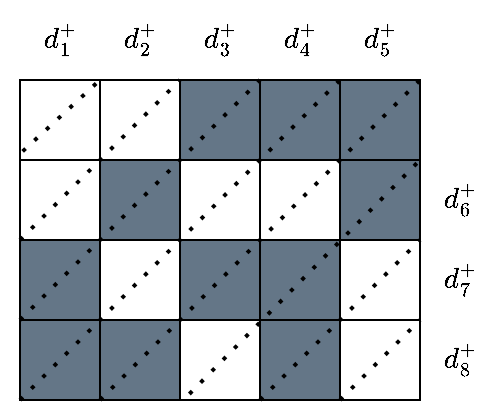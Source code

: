 <mxfile version="23.1.2" type="device">
  <diagram id="IeIk89UAV4FXAM-kmG9R" name="Page-1">
    <mxGraphModel dx="1530" dy="704" grid="1" gridSize="10" guides="1" tooltips="1" connect="1" arrows="1" fold="1" page="1" pageScale="1" pageWidth="827" pageHeight="1169" math="1" shadow="0">
      <root>
        <mxCell id="0" />
        <mxCell id="1" parent="0" />
        <mxCell id="Iqcuw4HUmVIINinJ4aH5-1" value="" style="rounded=0;whiteSpace=wrap;html=1;container=0;" parent="1" vertex="1">
          <mxGeometry x="80" y="80" width="40" height="40" as="geometry" />
        </mxCell>
        <mxCell id="Iqcuw4HUmVIINinJ4aH5-2" value="" style="rounded=0;whiteSpace=wrap;html=1;container=0;" parent="1" vertex="1">
          <mxGeometry x="120" y="80" width="40" height="40" as="geometry" />
        </mxCell>
        <mxCell id="Iqcuw4HUmVIINinJ4aH5-3" value="" style="rounded=0;whiteSpace=wrap;html=1;fillColor=#647687;fontColor=#ffffff;container=0;" parent="1" vertex="1">
          <mxGeometry x="160" y="80" width="40" height="40" as="geometry" />
        </mxCell>
        <mxCell id="Iqcuw4HUmVIINinJ4aH5-4" value="" style="rounded=0;whiteSpace=wrap;html=1;fillColor=#647687;fontColor=#ffffff;container=0;" parent="1" vertex="1">
          <mxGeometry x="200" y="80" width="40" height="40" as="geometry" />
        </mxCell>
        <mxCell id="Iqcuw4HUmVIINinJ4aH5-5" value="" style="rounded=0;whiteSpace=wrap;html=1;fillColor=#647687;fontColor=#ffffff;container=0;" parent="1" vertex="1">
          <mxGeometry x="240" y="80" width="40" height="40" as="geometry" />
        </mxCell>
        <mxCell id="Iqcuw4HUmVIINinJ4aH5-8" value="" style="rounded=0;whiteSpace=wrap;html=1;container=0;" parent="1" vertex="1">
          <mxGeometry x="80" y="120" width="40" height="40" as="geometry" />
        </mxCell>
        <mxCell id="Iqcuw4HUmVIINinJ4aH5-9" value="" style="rounded=0;whiteSpace=wrap;html=1;fillColor=#647687;fontColor=#ffffff;container=0;" parent="1" vertex="1">
          <mxGeometry x="120" y="120" width="40" height="40" as="geometry" />
        </mxCell>
        <mxCell id="Iqcuw4HUmVIINinJ4aH5-10" value="" style="rounded=0;whiteSpace=wrap;html=1;container=0;" parent="1" vertex="1">
          <mxGeometry x="160" y="120" width="40" height="40" as="geometry" />
        </mxCell>
        <mxCell id="Iqcuw4HUmVIINinJ4aH5-11" value="" style="rounded=0;whiteSpace=wrap;html=1;container=0;" parent="1" vertex="1">
          <mxGeometry x="200" y="120" width="40" height="40" as="geometry" />
        </mxCell>
        <mxCell id="Iqcuw4HUmVIINinJ4aH5-12" value="" style="rounded=0;whiteSpace=wrap;html=1;fillColor=#647687;fontColor=#ffffff;container=0;" parent="1" vertex="1">
          <mxGeometry x="240" y="120" width="40" height="40" as="geometry" />
        </mxCell>
        <mxCell id="Iqcuw4HUmVIINinJ4aH5-13" value="" style="rounded=0;whiteSpace=wrap;html=1;fillColor=#647687;fontColor=#ffffff;container=0;" parent="1" vertex="1">
          <mxGeometry x="80" y="160" width="40" height="40" as="geometry" />
        </mxCell>
        <mxCell id="Iqcuw4HUmVIINinJ4aH5-14" value="" style="rounded=0;whiteSpace=wrap;html=1;container=0;" parent="1" vertex="1">
          <mxGeometry x="120" y="160" width="40" height="40" as="geometry" />
        </mxCell>
        <mxCell id="Iqcuw4HUmVIINinJ4aH5-15" value="" style="rounded=0;whiteSpace=wrap;html=1;fillColor=#647687;fontColor=#ffffff;container=0;" parent="1" vertex="1">
          <mxGeometry x="160" y="160" width="40" height="40" as="geometry" />
        </mxCell>
        <mxCell id="Iqcuw4HUmVIINinJ4aH5-16" value="" style="rounded=0;whiteSpace=wrap;html=1;fillColor=#647687;fontColor=#ffffff;container=0;" parent="1" vertex="1">
          <mxGeometry x="200" y="160" width="40" height="40" as="geometry" />
        </mxCell>
        <mxCell id="Iqcuw4HUmVIINinJ4aH5-17" value="" style="rounded=0;whiteSpace=wrap;html=1;container=0;" parent="1" vertex="1">
          <mxGeometry x="240" y="160" width="40" height="40" as="geometry" />
        </mxCell>
        <mxCell id="Iqcuw4HUmVIINinJ4aH5-18" value="" style="rounded=0;whiteSpace=wrap;html=1;fillColor=#647687;fontColor=#ffffff;container=0;" parent="1" vertex="1">
          <mxGeometry x="80" y="200" width="40" height="40" as="geometry" />
        </mxCell>
        <mxCell id="Iqcuw4HUmVIINinJ4aH5-19" value="" style="rounded=0;whiteSpace=wrap;html=1;fillColor=#647687;fontColor=#ffffff;container=0;" parent="1" vertex="1">
          <mxGeometry x="120" y="200" width="40" height="40" as="geometry" />
        </mxCell>
        <mxCell id="Iqcuw4HUmVIINinJ4aH5-20" value="" style="rounded=0;whiteSpace=wrap;html=1;container=0;" parent="1" vertex="1">
          <mxGeometry x="160" y="200" width="40" height="40" as="geometry" />
        </mxCell>
        <mxCell id="Iqcuw4HUmVIINinJ4aH5-21" value="" style="rounded=0;whiteSpace=wrap;html=1;fillColor=#647687;fontColor=#ffffff;container=0;" parent="1" vertex="1">
          <mxGeometry x="200" y="200" width="40" height="40" as="geometry" />
        </mxCell>
        <mxCell id="Iqcuw4HUmVIINinJ4aH5-22" value="" style="rounded=0;whiteSpace=wrap;html=1;container=0;" parent="1" vertex="1">
          <mxGeometry x="240" y="200" width="40" height="40" as="geometry" />
        </mxCell>
        <mxCell id="Iqcuw4HUmVIINinJ4aH5-24" value="$$d^+_1$$" style="text;html=1;strokeColor=none;fillColor=none;align=center;verticalAlign=middle;whiteSpace=wrap;rounded=0;container=0;" parent="1" vertex="1">
          <mxGeometry x="80" y="40" width="40" height="40" as="geometry" />
        </mxCell>
        <mxCell id="Iqcuw4HUmVIINinJ4aH5-25" value="$$d^+_2$$" style="text;html=1;strokeColor=none;fillColor=none;align=center;verticalAlign=middle;whiteSpace=wrap;rounded=0;container=0;" parent="1" vertex="1">
          <mxGeometry x="120" y="40" width="40" height="40" as="geometry" />
        </mxCell>
        <mxCell id="Iqcuw4HUmVIINinJ4aH5-26" value="$$d^+_3$$" style="text;html=1;strokeColor=none;fillColor=none;align=center;verticalAlign=middle;whiteSpace=wrap;rounded=0;container=0;" parent="1" vertex="1">
          <mxGeometry x="160" y="40" width="40" height="40" as="geometry" />
        </mxCell>
        <mxCell id="Iqcuw4HUmVIINinJ4aH5-27" value="$$d^+&lt;br&gt;_4$$" style="text;html=1;strokeColor=none;fillColor=none;align=center;verticalAlign=middle;whiteSpace=wrap;rounded=0;container=0;" parent="1" vertex="1">
          <mxGeometry x="200" y="40" width="40" height="40" as="geometry" />
        </mxCell>
        <mxCell id="4ZEgx2be2nUb7EtOW1EJ-91" value="$$d^+&lt;br&gt;_6$$" style="text;html=1;strokeColor=none;fillColor=none;align=center;verticalAlign=middle;whiteSpace=wrap;rounded=0;container=0;" parent="1" vertex="1">
          <mxGeometry x="280" y="120" width="40" height="40" as="geometry" />
        </mxCell>
        <mxCell id="4ZEgx2be2nUb7EtOW1EJ-92" value="$$d^+&lt;br&gt;_7$$" style="text;html=1;strokeColor=none;fillColor=none;align=center;verticalAlign=middle;whiteSpace=wrap;rounded=0;container=0;" parent="1" vertex="1">
          <mxGeometry x="280" y="160" width="40" height="40" as="geometry" />
        </mxCell>
        <mxCell id="4ZEgx2be2nUb7EtOW1EJ-93" value="$$d^+&lt;br&gt;_5$$" style="text;html=1;strokeColor=none;fillColor=none;align=center;verticalAlign=middle;whiteSpace=wrap;rounded=0;container=0;" parent="1" vertex="1">
          <mxGeometry x="240" y="40" width="40" height="40" as="geometry" />
        </mxCell>
        <mxCell id="4ZEgx2be2nUb7EtOW1EJ-94" value="$$d^+&lt;br&gt;_8$$" style="text;html=1;strokeColor=none;fillColor=none;align=center;verticalAlign=middle;whiteSpace=wrap;rounded=0;container=0;" parent="1" vertex="1">
          <mxGeometry x="280" y="200" width="40" height="40" as="geometry" />
        </mxCell>
        <mxCell id="4ZEgx2be2nUb7EtOW1EJ-110" value="" style="endArrow=none;dashed=1;html=1;dashPattern=1 3;strokeWidth=2;rounded=0;entryX=0;entryY=1;entryDx=0;entryDy=0;exitX=0;exitY=1;exitDx=0;exitDy=0;" parent="1" source="Iqcuw4HUmVIINinJ4aH5-8" target="Iqcuw4HUmVIINinJ4aH5-26" edge="1">
          <mxGeometry width="50" height="50" relative="1" as="geometry">
            <mxPoint x="90" y="150" as="sourcePoint" />
            <mxPoint x="140" y="100" as="targetPoint" />
          </mxGeometry>
        </mxCell>
        <mxCell id="4ZEgx2be2nUb7EtOW1EJ-115" value="" style="endArrow=none;dashed=1;html=1;dashPattern=1 3;strokeWidth=2;rounded=0;entryX=1;entryY=0;entryDx=0;entryDy=0;exitX=0;exitY=1;exitDx=0;exitDy=0;" parent="1" source="Iqcuw4HUmVIINinJ4aH5-18" target="Iqcuw4HUmVIINinJ4aH5-4" edge="1">
          <mxGeometry width="50" height="50" relative="1" as="geometry">
            <mxPoint x="120" y="200" as="sourcePoint" />
            <mxPoint x="170" y="150" as="targetPoint" />
            <Array as="points" />
          </mxGeometry>
        </mxCell>
        <mxCell id="4ZEgx2be2nUb7EtOW1EJ-117" value="" style="endArrow=none;dashed=1;html=1;dashPattern=1 3;strokeWidth=2;rounded=0;exitX=0.033;exitY=-0.108;exitDx=0;exitDy=0;exitPerimeter=0;entryX=0;entryY=1;entryDx=0;entryDy=0;" parent="1" source="Iqcuw4HUmVIINinJ4aH5-8" target="Iqcuw4HUmVIINinJ4aH5-25" edge="1">
          <mxGeometry width="50" height="50" relative="1" as="geometry">
            <mxPoint x="50" y="120" as="sourcePoint" />
            <mxPoint x="100" y="70" as="targetPoint" />
            <Array as="points" />
          </mxGeometry>
        </mxCell>
        <mxCell id="4ZEgx2be2nUb7EtOW1EJ-118" value="" style="endArrow=none;dashed=1;html=1;dashPattern=1 3;strokeWidth=2;rounded=0;exitX=0;exitY=1;exitDx=0;exitDy=0;entryX=1;entryY=0;entryDx=0;entryDy=0;" parent="1" source="Iqcuw4HUmVIINinJ4aH5-22" target="Iqcuw4HUmVIINinJ4aH5-22" edge="1">
          <mxGeometry width="50" height="50" relative="1" as="geometry">
            <mxPoint x="340" y="260" as="sourcePoint" />
            <mxPoint x="390" y="210" as="targetPoint" />
            <Array as="points" />
          </mxGeometry>
        </mxCell>
        <mxCell id="4ZEgx2be2nUb7EtOW1EJ-120" value="" style="endArrow=none;dashed=1;html=1;dashPattern=1 3;strokeWidth=2;rounded=0;exitX=0;exitY=0;exitDx=0;exitDy=0;entryX=0;entryY=1;entryDx=0;entryDy=0;" parent="1" source="Iqcuw4HUmVIINinJ4aH5-18" target="Iqcuw4HUmVIINinJ4aH5-27" edge="1">
          <mxGeometry width="50" height="50" relative="1" as="geometry">
            <mxPoint x="90" y="250" as="sourcePoint" />
            <mxPoint x="190" y="80" as="targetPoint" />
            <Array as="points">
              <mxPoint x="130" y="150" />
            </Array>
          </mxGeometry>
        </mxCell>
        <mxCell id="4ZEgx2be2nUb7EtOW1EJ-121" value="" style="endArrow=none;dashed=1;html=1;dashPattern=1 3;strokeWidth=2;rounded=0;exitX=0;exitY=1;exitDx=0;exitDy=0;entryX=1;entryY=1;entryDx=0;entryDy=0;" parent="1" source="Iqcuw4HUmVIINinJ4aH5-19" target="4ZEgx2be2nUb7EtOW1EJ-93" edge="1">
          <mxGeometry width="50" height="50" relative="1" as="geometry">
            <mxPoint x="90" y="210" as="sourcePoint" />
            <mxPoint x="210" y="90" as="targetPoint" />
            <Array as="points" />
          </mxGeometry>
        </mxCell>
        <mxCell id="4ZEgx2be2nUb7EtOW1EJ-122" value="" style="endArrow=none;dashed=1;html=1;dashPattern=1 3;strokeWidth=2;rounded=0;exitX=1.117;exitY=0.925;exitDx=0;exitDy=0;entryX=0;entryY=0;entryDx=0;entryDy=0;exitPerimeter=0;" parent="1" source="Iqcuw4HUmVIINinJ4aH5-19" target="4ZEgx2be2nUb7EtOW1EJ-91" edge="1">
          <mxGeometry width="50" height="50" relative="1" as="geometry">
            <mxPoint x="130" y="250" as="sourcePoint" />
            <mxPoint x="290" y="90" as="targetPoint" />
            <Array as="points" />
          </mxGeometry>
        </mxCell>
        <mxCell id="4ZEgx2be2nUb7EtOW1EJ-123" value="" style="endArrow=none;dashed=1;html=1;dashPattern=1 3;strokeWidth=2;rounded=0;exitX=0;exitY=1;exitDx=0;exitDy=0;entryX=0;entryY=0;entryDx=0;entryDy=0;" parent="1" source="Iqcuw4HUmVIINinJ4aH5-21" target="4ZEgx2be2nUb7EtOW1EJ-92" edge="1">
          <mxGeometry width="50" height="50" relative="1" as="geometry">
            <mxPoint x="175" y="247" as="sourcePoint" />
            <mxPoint x="290" y="130" as="targetPoint" />
            <Array as="points" />
          </mxGeometry>
        </mxCell>
      </root>
    </mxGraphModel>
  </diagram>
</mxfile>
